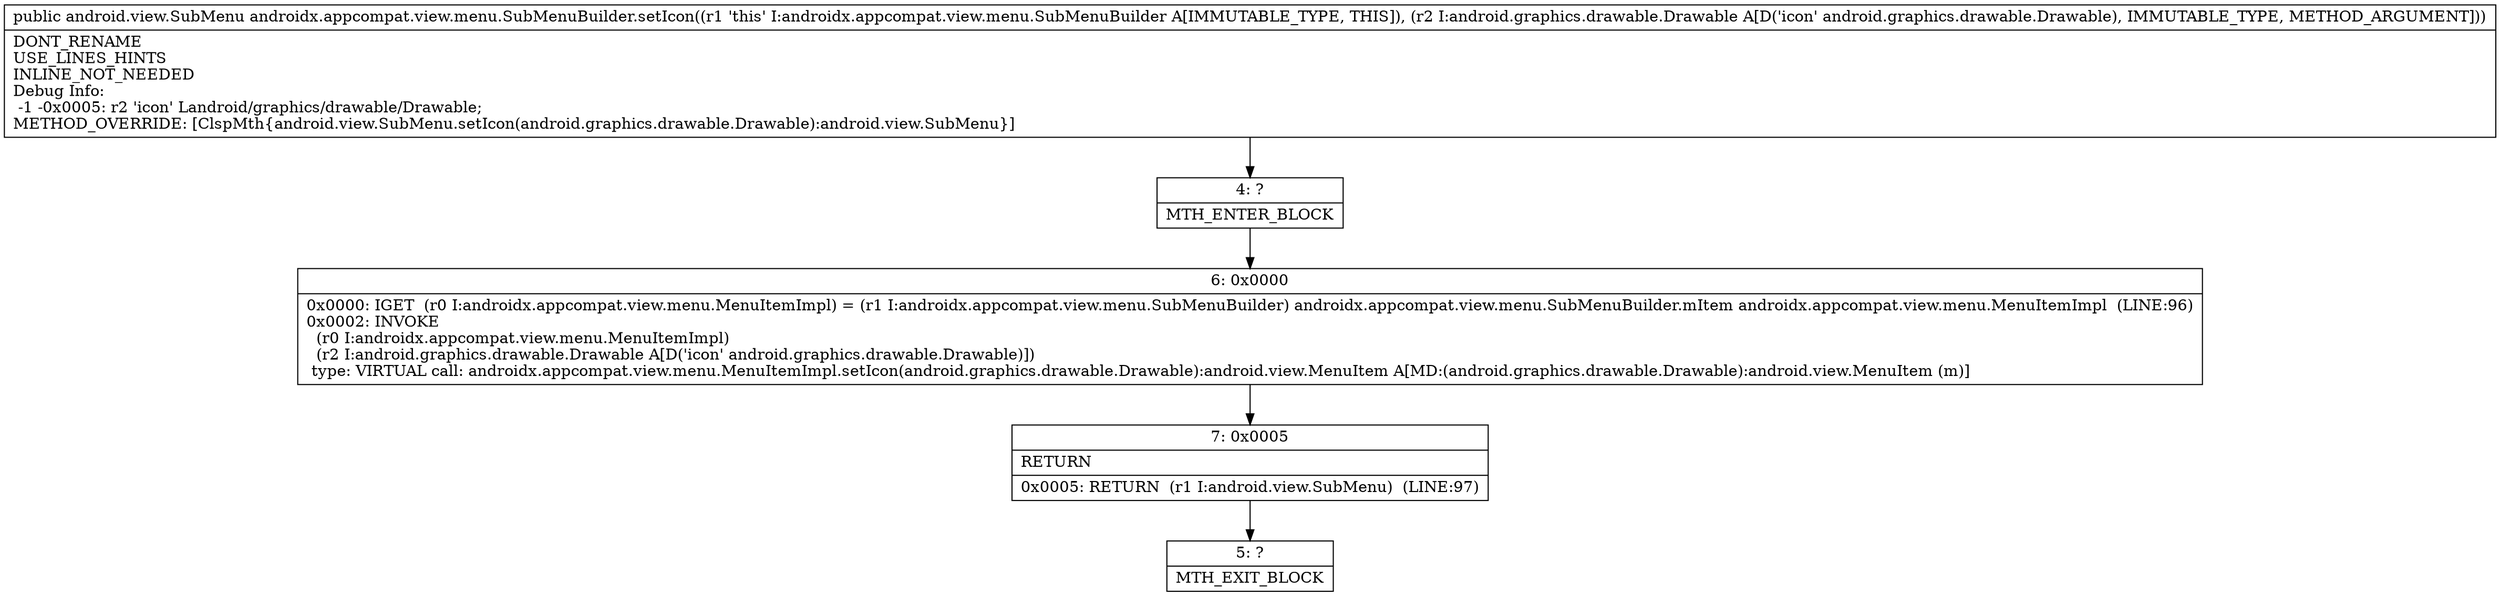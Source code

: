 digraph "CFG forandroidx.appcompat.view.menu.SubMenuBuilder.setIcon(Landroid\/graphics\/drawable\/Drawable;)Landroid\/view\/SubMenu;" {
Node_4 [shape=record,label="{4\:\ ?|MTH_ENTER_BLOCK\l}"];
Node_6 [shape=record,label="{6\:\ 0x0000|0x0000: IGET  (r0 I:androidx.appcompat.view.menu.MenuItemImpl) = (r1 I:androidx.appcompat.view.menu.SubMenuBuilder) androidx.appcompat.view.menu.SubMenuBuilder.mItem androidx.appcompat.view.menu.MenuItemImpl  (LINE:96)\l0x0002: INVOKE  \l  (r0 I:androidx.appcompat.view.menu.MenuItemImpl)\l  (r2 I:android.graphics.drawable.Drawable A[D('icon' android.graphics.drawable.Drawable)])\l type: VIRTUAL call: androidx.appcompat.view.menu.MenuItemImpl.setIcon(android.graphics.drawable.Drawable):android.view.MenuItem A[MD:(android.graphics.drawable.Drawable):android.view.MenuItem (m)]\l}"];
Node_7 [shape=record,label="{7\:\ 0x0005|RETURN\l|0x0005: RETURN  (r1 I:android.view.SubMenu)  (LINE:97)\l}"];
Node_5 [shape=record,label="{5\:\ ?|MTH_EXIT_BLOCK\l}"];
MethodNode[shape=record,label="{public android.view.SubMenu androidx.appcompat.view.menu.SubMenuBuilder.setIcon((r1 'this' I:androidx.appcompat.view.menu.SubMenuBuilder A[IMMUTABLE_TYPE, THIS]), (r2 I:android.graphics.drawable.Drawable A[D('icon' android.graphics.drawable.Drawable), IMMUTABLE_TYPE, METHOD_ARGUMENT]))  | DONT_RENAME\lUSE_LINES_HINTS\lINLINE_NOT_NEEDED\lDebug Info:\l  \-1 \-0x0005: r2 'icon' Landroid\/graphics\/drawable\/Drawable;\lMETHOD_OVERRIDE: [ClspMth\{android.view.SubMenu.setIcon(android.graphics.drawable.Drawable):android.view.SubMenu\}]\l}"];
MethodNode -> Node_4;Node_4 -> Node_6;
Node_6 -> Node_7;
Node_7 -> Node_5;
}

